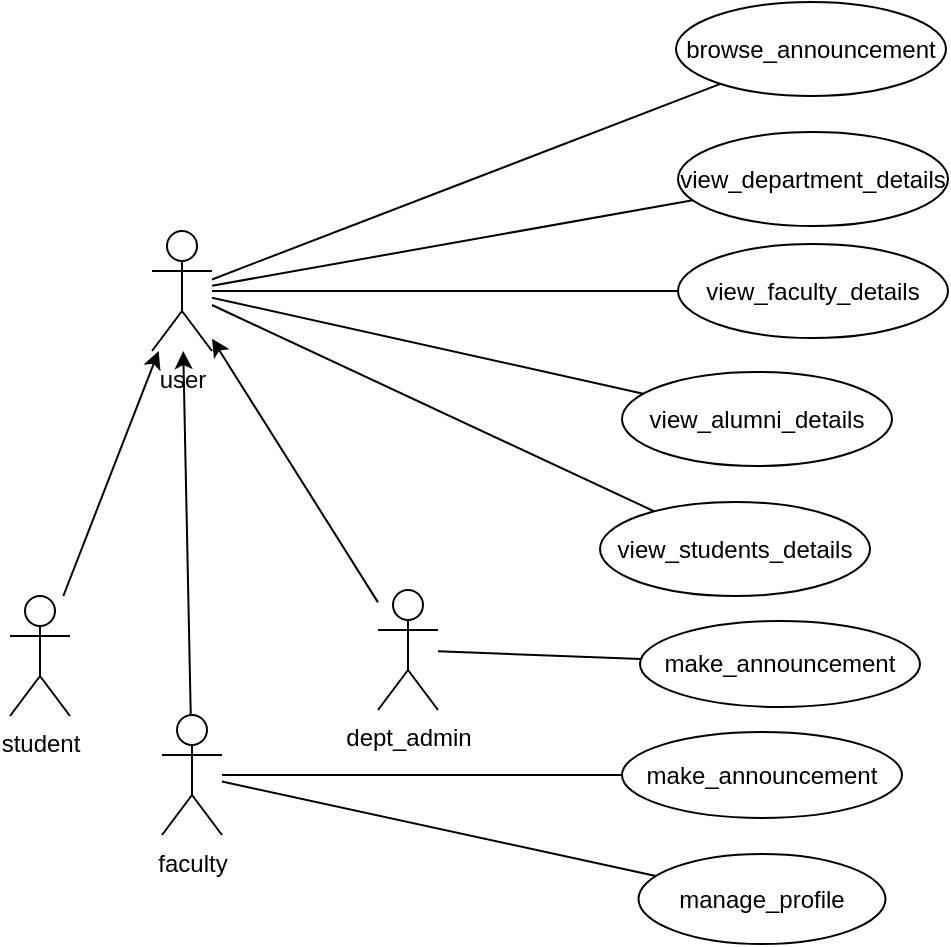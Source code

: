 <mxfile version="22.1.0" type="device">
  <diagram id="9hGvdUVipqOcgZf12v_X" name="DEPARTMENT">
    <mxGraphModel dx="1850" dy="930" grid="0" gridSize="10" guides="1" tooltips="1" connect="1" arrows="1" fold="1" page="0" pageScale="1" pageWidth="850" pageHeight="1100" math="0" shadow="0">
      <root>
        <mxCell id="0" />
        <mxCell id="1" parent="0" />
        <mxCell id="EMduJaHkIvrXgsFPX_m2-1" value="student" style="shape=umlActor;verticalLabelPosition=bottom;verticalAlign=top;html=1;outlineConnect=0;" parent="1" vertex="1">
          <mxGeometry x="-514" y="175" width="30" height="60" as="geometry" />
        </mxCell>
        <mxCell id="EMduJaHkIvrXgsFPX_m2-2" value="faculty" style="shape=umlActor;verticalLabelPosition=bottom;verticalAlign=top;html=1;outlineConnect=0;" parent="1" vertex="1">
          <mxGeometry x="-438" y="234.5" width="30" height="60" as="geometry" />
        </mxCell>
        <mxCell id="EMduJaHkIvrXgsFPX_m2-3" value="dept_admin" style="shape=umlActor;verticalLabelPosition=bottom;verticalAlign=top;html=1;outlineConnect=0;" parent="1" vertex="1">
          <mxGeometry x="-330" y="172" width="30" height="60" as="geometry" />
        </mxCell>
        <mxCell id="EMduJaHkIvrXgsFPX_m2-4" value="user" style="shape=umlActor;verticalLabelPosition=bottom;verticalAlign=top;html=1;outlineConnect=0;" parent="1" vertex="1">
          <mxGeometry x="-443" y="-7.5" width="30" height="60" as="geometry" />
        </mxCell>
        <mxCell id="EMduJaHkIvrXgsFPX_m2-6" value="browse_announcement" style="ellipse;whiteSpace=wrap;html=1;" parent="1" vertex="1">
          <mxGeometry x="-181" y="-122" width="135" height="47" as="geometry" />
        </mxCell>
        <mxCell id="EMduJaHkIvrXgsFPX_m2-7" value="view_department_details" style="ellipse;whiteSpace=wrap;html=1;" parent="1" vertex="1">
          <mxGeometry x="-180" y="-57" width="135" height="47" as="geometry" />
        </mxCell>
        <mxCell id="EMduJaHkIvrXgsFPX_m2-8" value="view_faculty_details" style="ellipse;whiteSpace=wrap;html=1;" parent="1" vertex="1">
          <mxGeometry x="-180" y="-1" width="135" height="47" as="geometry" />
        </mxCell>
        <mxCell id="EMduJaHkIvrXgsFPX_m2-9" value="view_students_details" style="ellipse;whiteSpace=wrap;html=1;" parent="1" vertex="1">
          <mxGeometry x="-219" y="128" width="135" height="47" as="geometry" />
        </mxCell>
        <mxCell id="EMduJaHkIvrXgsFPX_m2-10" value="view_alumni_details" style="ellipse;whiteSpace=wrap;html=1;" parent="1" vertex="1">
          <mxGeometry x="-208" y="63" width="135" height="47" as="geometry" />
        </mxCell>
        <mxCell id="EMduJaHkIvrXgsFPX_m2-11" value="make_announcement" style="ellipse;whiteSpace=wrap;html=1;" parent="1" vertex="1">
          <mxGeometry x="-199" y="187.5" width="140" height="43" as="geometry" />
        </mxCell>
        <mxCell id="EMduJaHkIvrXgsFPX_m2-14" value="" style="endArrow=none;html=1;rounded=0;" parent="1" source="EMduJaHkIvrXgsFPX_m2-4" target="EMduJaHkIvrXgsFPX_m2-7" edge="1">
          <mxGeometry width="50" height="50" relative="1" as="geometry">
            <mxPoint x="-175" y="-28" as="sourcePoint" />
            <mxPoint x="-125" y="-78" as="targetPoint" />
          </mxGeometry>
        </mxCell>
        <mxCell id="EMduJaHkIvrXgsFPX_m2-15" value="" style="endArrow=none;html=1;rounded=0;" parent="1" source="EMduJaHkIvrXgsFPX_m2-9" target="EMduJaHkIvrXgsFPX_m2-4" edge="1">
          <mxGeometry width="50" height="50" relative="1" as="geometry">
            <mxPoint x="-129" y="6" as="sourcePoint" />
            <mxPoint x="-79" y="-44" as="targetPoint" />
          </mxGeometry>
        </mxCell>
        <mxCell id="EMduJaHkIvrXgsFPX_m2-16" value="" style="endArrow=none;html=1;rounded=0;" parent="1" source="EMduJaHkIvrXgsFPX_m2-4" target="EMduJaHkIvrXgsFPX_m2-8" edge="1">
          <mxGeometry width="50" height="50" relative="1" as="geometry">
            <mxPoint x="-119" y="-37" as="sourcePoint" />
            <mxPoint x="-69" y="-87" as="targetPoint" />
          </mxGeometry>
        </mxCell>
        <mxCell id="EMduJaHkIvrXgsFPX_m2-17" value="" style="endArrow=none;html=1;rounded=0;" parent="1" source="EMduJaHkIvrXgsFPX_m2-4" target="EMduJaHkIvrXgsFPX_m2-6" edge="1">
          <mxGeometry width="50" height="50" relative="1" as="geometry">
            <mxPoint x="-188" y="-67.5" as="sourcePoint" />
            <mxPoint x="-138" y="-117.5" as="targetPoint" />
          </mxGeometry>
        </mxCell>
        <mxCell id="EMduJaHkIvrXgsFPX_m2-18" value="" style="endArrow=none;html=1;rounded=0;" parent="1" source="EMduJaHkIvrXgsFPX_m2-4" target="EMduJaHkIvrXgsFPX_m2-10" edge="1">
          <mxGeometry width="50" height="50" relative="1" as="geometry">
            <mxPoint x="-254" y="-66" as="sourcePoint" />
            <mxPoint x="-204" y="-116" as="targetPoint" />
          </mxGeometry>
        </mxCell>
        <mxCell id="EMduJaHkIvrXgsFPX_m2-19" value="" style="endArrow=none;html=1;rounded=0;" parent="1" source="EMduJaHkIvrXgsFPX_m2-11" target="EMduJaHkIvrXgsFPX_m2-3" edge="1">
          <mxGeometry width="50" height="50" relative="1" as="geometry">
            <mxPoint x="-212" y="270" as="sourcePoint" />
            <mxPoint x="-162" y="220" as="targetPoint" />
          </mxGeometry>
        </mxCell>
        <mxCell id="EMduJaHkIvrXgsFPX_m2-20" value="" style="endArrow=none;html=1;rounded=0;" parent="1" source="EMduJaHkIvrXgsFPX_m2-2" target="S3GXIivj_f59tjrRRaYa-1" edge="1">
          <mxGeometry width="50" height="50" relative="1" as="geometry">
            <mxPoint x="-150" y="284" as="sourcePoint" />
            <mxPoint x="-111" y="199" as="targetPoint" />
          </mxGeometry>
        </mxCell>
        <mxCell id="S3GXIivj_f59tjrRRaYa-1" value="make_announcement" style="ellipse;whiteSpace=wrap;html=1;" parent="1" vertex="1">
          <mxGeometry x="-208" y="243" width="140" height="43" as="geometry" />
        </mxCell>
        <mxCell id="S3GXIivj_f59tjrRRaYa-5" value="" style="endArrow=classic;html=1;rounded=0;" parent="1" source="EMduJaHkIvrXgsFPX_m2-1" target="EMduJaHkIvrXgsFPX_m2-4" edge="1">
          <mxGeometry width="50" height="50" relative="1" as="geometry">
            <mxPoint x="-258" y="129" as="sourcePoint" />
            <mxPoint x="-208" y="79" as="targetPoint" />
          </mxGeometry>
        </mxCell>
        <mxCell id="S3GXIivj_f59tjrRRaYa-6" value="" style="endArrow=classic;html=1;rounded=0;" parent="1" source="EMduJaHkIvrXgsFPX_m2-2" target="EMduJaHkIvrXgsFPX_m2-4" edge="1">
          <mxGeometry width="50" height="50" relative="1" as="geometry">
            <mxPoint x="-258" y="129" as="sourcePoint" />
            <mxPoint x="-208" y="79" as="targetPoint" />
          </mxGeometry>
        </mxCell>
        <mxCell id="YlHBByfWztd7jx-bEDj3-1" value="" style="endArrow=classic;html=1;rounded=0;" parent="1" source="EMduJaHkIvrXgsFPX_m2-3" target="EMduJaHkIvrXgsFPX_m2-4" edge="1">
          <mxGeometry width="50" height="50" relative="1" as="geometry">
            <mxPoint x="-308" y="87" as="sourcePoint" />
            <mxPoint x="-258" y="37" as="targetPoint" />
          </mxGeometry>
        </mxCell>
        <mxCell id="L41p9red9DIRdL4qeCzx-1" value="manage_profile" style="ellipse;whiteSpace=wrap;html=1;" vertex="1" parent="1">
          <mxGeometry x="-199.75" y="304" width="123.5" height="45" as="geometry" />
        </mxCell>
        <mxCell id="L41p9red9DIRdL4qeCzx-2" value="" style="endArrow=none;html=1;rounded=0;" edge="1" parent="1" source="L41p9red9DIRdL4qeCzx-1" target="EMduJaHkIvrXgsFPX_m2-2">
          <mxGeometry width="50" height="50" relative="1" as="geometry">
            <mxPoint x="-192" y="205" as="sourcePoint" />
            <mxPoint x="-142" y="155" as="targetPoint" />
          </mxGeometry>
        </mxCell>
      </root>
    </mxGraphModel>
  </diagram>
</mxfile>

